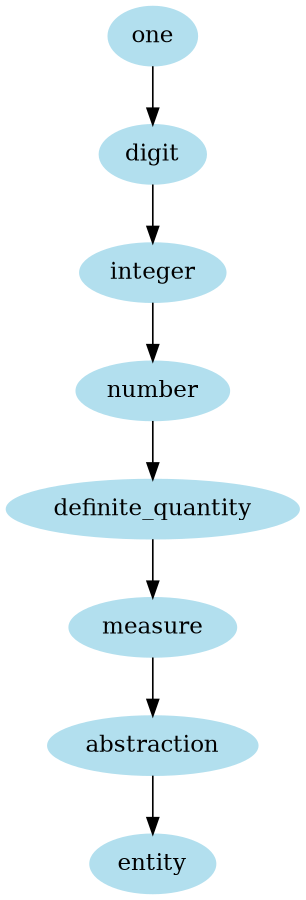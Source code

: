 digraph unix {
	node [color=lightblue2 style=filled]
	size="6,6"
	one -> digit
	digit -> integer
	integer -> number
	number -> definite_quantity
	definite_quantity -> measure
	measure -> abstraction
	abstraction -> entity
}
